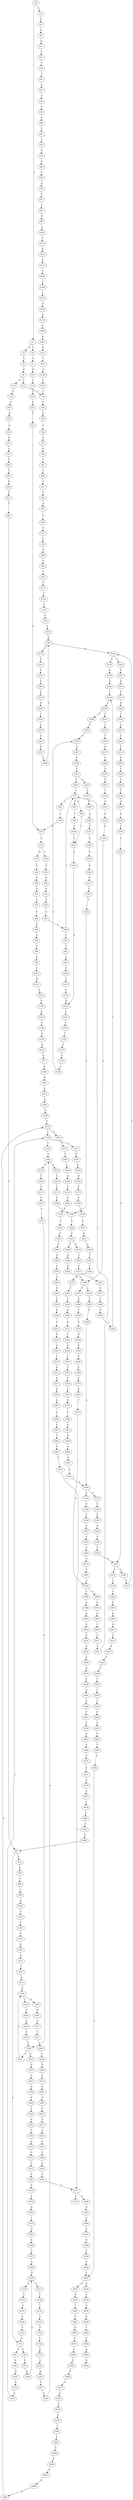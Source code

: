 strict digraph  {
	S0 -> S1 [ label = A ];
	S0 -> S2 [ label = C ];
	S1 -> S3 [ label = G ];
	S1 -> S4 [ label = T ];
	S2 -> S5 [ label = C ];
	S3 -> S6 [ label = C ];
	S4 -> S7 [ label = A ];
	S5 -> S8 [ label = A ];
	S6 -> S9 [ label = A ];
	S7 -> S10 [ label = T ];
	S8 -> S11 [ label = G ];
	S9 -> S12 [ label = T ];
	S9 -> S13 [ label = G ];
	S10 -> S14 [ label = T ];
	S11 -> S15 [ label = G ];
	S12 -> S16 [ label = T ];
	S13 -> S17 [ label = C ];
	S14 -> S18 [ label = T ];
	S15 -> S19 [ label = T ];
	S16 -> S20 [ label = T ];
	S17 -> S21 [ label = T ];
	S18 -> S22 [ label = A ];
	S19 -> S23 [ label = C ];
	S20 -> S24 [ label = G ];
	S21 -> S25 [ label = A ];
	S22 -> S26 [ label = T ];
	S23 -> S27 [ label = G ];
	S24 -> S28 [ label = T ];
	S25 -> S29 [ label = A ];
	S26 -> S30 [ label = G ];
	S27 -> S31 [ label = T ];
	S28 -> S32 [ label = C ];
	S29 -> S33 [ label = A ];
	S30 -> S34 [ label = T ];
	S31 -> S35 [ label = A ];
	S32 -> S36 [ label = G ];
	S33 -> S37 [ label = A ];
	S34 -> S38 [ label = T ];
	S34 -> S39 [ label = G ];
	S35 -> S40 [ label = G ];
	S36 -> S41 [ label = T ];
	S37 -> S42 [ label = C ];
	S38 -> S43 [ label = C ];
	S39 -> S44 [ label = A ];
	S40 -> S45 [ label = T ];
	S41 -> S46 [ label = C ];
	S42 -> S47 [ label = C ];
	S43 -> S48 [ label = G ];
	S44 -> S49 [ label = C ];
	S45 -> S50 [ label = C ];
	S46 -> S51 [ label = T ];
	S47 -> S52 [ label = G ];
	S48 -> S53 [ label = G ];
	S49 -> S54 [ label = A ];
	S50 -> S55 [ label = T ];
	S51 -> S56 [ label = T ];
	S52 -> S57 [ label = C ];
	S53 -> S58 [ label = T ];
	S54 -> S59 [ label = C ];
	S55 -> S60 [ label = T ];
	S56 -> S61 [ label = A ];
	S57 -> S62 [ label = T ];
	S58 -> S63 [ label = T ];
	S59 -> S64 [ label = T ];
	S60 -> S65 [ label = C ];
	S61 -> S66 [ label = C ];
	S62 -> S67 [ label = C ];
	S63 -> S68 [ label = T ];
	S64 -> S69 [ label = G ];
	S65 -> S70 [ label = G ];
	S66 -> S71 [ label = A ];
	S67 -> S72 [ label = C ];
	S67 -> S73 [ label = G ];
	S68 -> S74 [ label = C ];
	S68 -> S75 [ label = T ];
	S69 -> S76 [ label = A ];
	S70 -> S77 [ label = T ];
	S71 -> S78 [ label = C ];
	S72 -> S79 [ label = C ];
	S73 -> S80 [ label = G ];
	S73 -> S81 [ label = A ];
	S74 -> S82 [ label = T ];
	S75 -> S83 [ label = C ];
	S75 -> S84 [ label = A ];
	S75 -> S85 [ label = T ];
	S76 -> S86 [ label = A ];
	S77 -> S87 [ label = T ];
	S78 -> S88 [ label = G ];
	S79 -> S89 [ label = G ];
	S80 -> S90 [ label = T ];
	S81 -> S91 [ label = A ];
	S82 -> S92 [ label = T ];
	S83 -> S93 [ label = T ];
	S84 -> S94 [ label = T ];
	S85 -> S95 [ label = T ];
	S86 -> S96 [ label = G ];
	S87 -> S97 [ label = G ];
	S88 -> S98 [ label = A ];
	S89 -> S99 [ label = C ];
	S90 -> S100 [ label = A ];
	S91 -> S101 [ label = G ];
	S92 -> S102 [ label = C ];
	S93 -> S103 [ label = C ];
	S94 -> S30 [ label = G ];
	S95 -> S104 [ label = C ];
	S96 -> S105 [ label = C ];
	S97 -> S106 [ label = C ];
	S98 -> S107 [ label = C ];
	S99 -> S108 [ label = A ];
	S100 -> S109 [ label = G ];
	S101 -> S110 [ label = A ];
	S102 -> S111 [ label = T ];
	S103 -> S112 [ label = A ];
	S104 -> S93 [ label = T ];
	S105 -> S113 [ label = A ];
	S106 -> S114 [ label = C ];
	S107 -> S115 [ label = C ];
	S108 -> S116 [ label = T ];
	S109 -> S117 [ label = G ];
	S109 -> S118 [ label = C ];
	S110 -> S119 [ label = G ];
	S111 -> S120 [ label = C ];
	S112 -> S121 [ label = C ];
	S113 -> S122 [ label = A ];
	S114 -> S123 [ label = G ];
	S115 -> S124 [ label = C ];
	S116 -> S125 [ label = C ];
	S117 -> S126 [ label = C ];
	S118 -> S127 [ label = G ];
	S119 -> S128 [ label = C ];
	S120 -> S112 [ label = A ];
	S121 -> S129 [ label = G ];
	S122 -> S130 [ label = C ];
	S123 -> S131 [ label = A ];
	S124 -> S132 [ label = C ];
	S125 -> S133 [ label = C ];
	S126 -> S134 [ label = C ];
	S127 -> S135 [ label = C ];
	S128 -> S136 [ label = C ];
	S128 -> S137 [ label = A ];
	S129 -> S138 [ label = T ];
	S130 -> S139 [ label = A ];
	S131 -> S140 [ label = C ];
	S132 -> S141 [ label = A ];
	S133 -> S142 [ label = G ];
	S134 -> S143 [ label = T ];
	S135 -> S144 [ label = T ];
	S136 -> S145 [ label = G ];
	S137 -> S146 [ label = T ];
	S138 -> S147 [ label = T ];
	S139 -> S148 [ label = G ];
	S140 -> S149 [ label = G ];
	S141 -> S150 [ label = A ];
	S142 -> S151 [ label = A ];
	S143 -> S152 [ label = A ];
	S144 -> S153 [ label = C ];
	S145 -> S154 [ label = A ];
	S145 -> S155 [ label = G ];
	S146 -> S156 [ label = G ];
	S147 -> S157 [ label = C ];
	S148 -> S158 [ label = A ];
	S149 -> S159 [ label = T ];
	S150 -> S160 [ label = C ];
	S151 -> S161 [ label = G ];
	S152 -> S162 [ label = C ];
	S153 -> S73 [ label = G ];
	S154 -> S163 [ label = G ];
	S155 -> S164 [ label = T ];
	S156 -> S165 [ label = G ];
	S157 -> S166 [ label = T ];
	S158 -> S167 [ label = A ];
	S159 -> S168 [ label = A ];
	S160 -> S169 [ label = A ];
	S160 -> S170 [ label = C ];
	S161 -> S171 [ label = C ];
	S162 -> S172 [ label = G ];
	S163 -> S173 [ label = G ];
	S164 -> S174 [ label = C ];
	S165 -> S175 [ label = C ];
	S166 -> S176 [ label = G ];
	S167 -> S177 [ label = G ];
	S168 -> S178 [ label = A ];
	S169 -> S179 [ label = A ];
	S169 -> S180 [ label = T ];
	S170 -> S181 [ label = T ];
	S171 -> S182 [ label = G ];
	S172 -> S183 [ label = A ];
	S173 -> S184 [ label = T ];
	S174 -> S185 [ label = G ];
	S175 -> S186 [ label = T ];
	S176 -> S187 [ label = G ];
	S177 -> S188 [ label = A ];
	S178 -> S189 [ label = C ];
	S179 -> S190 [ label = G ];
	S180 -> S191 [ label = T ];
	S181 -> S192 [ label = C ];
	S182 -> S193 [ label = G ];
	S182 -> S194 [ label = T ];
	S183 -> S195 [ label = G ];
	S184 -> S196 [ label = T ];
	S185 -> S197 [ label = A ];
	S186 -> S198 [ label = T ];
	S187 -> S199 [ label = T ];
	S188 -> S200 [ label = A ];
	S189 -> S201 [ label = A ];
	S190 -> S202 [ label = G ];
	S191 -> S203 [ label = G ];
	S192 -> S204 [ label = T ];
	S193 -> S205 [ label = A ];
	S194 -> S206 [ label = C ];
	S195 -> S207 [ label = C ];
	S196 -> S208 [ label = G ];
	S197 -> S209 [ label = G ];
	S198 -> S210 [ label = G ];
	S199 -> S211 [ label = T ];
	S200 -> S212 [ label = A ];
	S201 -> S213 [ label = G ];
	S202 -> S214 [ label = T ];
	S203 -> S215 [ label = T ];
	S204 -> S216 [ label = A ];
	S205 -> S217 [ label = C ];
	S206 -> S218 [ label = G ];
	S207 -> S219 [ label = C ];
	S208 -> S220 [ label = T ];
	S209 -> S221 [ label = C ];
	S209 -> S222 [ label = G ];
	S210 -> S223 [ label = A ];
	S211 -> S224 [ label = T ];
	S211 -> S225 [ label = G ];
	S212 -> S226 [ label = G ];
	S213 -> S227 [ label = C ];
	S214 -> S228 [ label = T ];
	S215 -> S229 [ label = A ];
	S216 -> S230 [ label = A ];
	S217 -> S231 [ label = C ];
	S218 -> S232 [ label = A ];
	S219 -> S145 [ label = G ];
	S220 -> S233 [ label = G ];
	S220 -> S234 [ label = T ];
	S221 -> S182 [ label = G ];
	S222 -> S235 [ label = G ];
	S223 -> S236 [ label = C ];
	S224 -> S75 [ label = T ];
	S225 -> S237 [ label = A ];
	S226 -> S238 [ label = A ];
	S227 -> S239 [ label = A ];
	S228 -> S240 [ label = C ];
	S228 -> S241 [ label = A ];
	S229 -> S242 [ label = C ];
	S230 -> S243 [ label = C ];
	S231 -> S244 [ label = T ];
	S232 -> S209 [ label = G ];
	S233 -> S245 [ label = T ];
	S234 -> S246 [ label = G ];
	S235 -> S247 [ label = C ];
	S236 -> S248 [ label = T ];
	S237 -> S249 [ label = T ];
	S238 -> S250 [ label = G ];
	S239 -> S251 [ label = T ];
	S240 -> S252 [ label = T ];
	S241 -> S253 [ label = T ];
	S242 -> S254 [ label = A ];
	S243 -> S255 [ label = C ];
	S244 -> S256 [ label = T ];
	S245 -> S257 [ label = T ];
	S246 -> S258 [ label = A ];
	S247 -> S259 [ label = A ];
	S248 -> S260 [ label = C ];
	S249 -> S261 [ label = A ];
	S250 -> S128 [ label = C ];
	S250 -> S262 [ label = G ];
	S251 -> S16 [ label = T ];
	S252 -> S176 [ label = G ];
	S253 -> S263 [ label = T ];
	S254 -> S264 [ label = C ];
	S255 -> S265 [ label = C ];
	S256 -> S266 [ label = G ];
	S257 -> S267 [ label = C ];
	S258 -> S268 [ label = A ];
	S259 -> S269 [ label = C ];
	S260 -> S270 [ label = G ];
	S261 -> S271 [ label = A ];
	S262 -> S272 [ label = C ];
	S263 -> S273 [ label = G ];
	S264 -> S274 [ label = C ];
	S265 -> S275 [ label = A ];
	S266 -> S276 [ label = C ];
	S267 -> S277 [ label = A ];
	S268 -> S278 [ label = A ];
	S268 -> S279 [ label = C ];
	S269 -> S280 [ label = T ];
	S270 -> S281 [ label = A ];
	S271 -> S282 [ label = G ];
	S272 -> S283 [ label = T ];
	S273 -> S284 [ label = G ];
	S274 -> S285 [ label = A ];
	S275 -> S286 [ label = A ];
	S276 -> S287 [ label = G ];
	S277 -> S288 [ label = A ];
	S278 -> S289 [ label = A ];
	S279 -> S290 [ label = A ];
	S280 -> S291 [ label = G ];
	S281 -> S292 [ label = T ];
	S282 -> S293 [ label = G ];
	S283 -> S294 [ label = C ];
	S284 -> S295 [ label = A ];
	S285 -> S296 [ label = T ];
	S286 -> S160 [ label = C ];
	S287 -> S297 [ label = G ];
	S288 -> S298 [ label = G ];
	S289 -> S299 [ label = G ];
	S290 -> S300 [ label = C ];
	S291 -> S301 [ label = T ];
	S292 -> S302 [ label = G ];
	S293 -> S303 [ label = A ];
	S294 -> S304 [ label = A ];
	S295 -> S305 [ label = G ];
	S296 -> S306 [ label = T ];
	S297 -> S307 [ label = C ];
	S298 -> S308 [ label = G ];
	S299 -> S309 [ label = A ];
	S300 -> S310 [ label = G ];
	S301 -> S311 [ label = G ];
	S302 -> S312 [ label = G ];
	S303 -> S313 [ label = G ];
	S304 -> S314 [ label = G ];
	S305 -> S315 [ label = T ];
	S306 -> S316 [ label = C ];
	S307 -> S317 [ label = T ];
	S308 -> S214 [ label = T ];
	S309 -> S318 [ label = T ];
	S309 -> S319 [ label = A ];
	S310 -> S320 [ label = G ];
	S311 -> S321 [ label = G ];
	S312 -> S322 [ label = T ];
	S313 -> S323 [ label = G ];
	S314 -> S324 [ label = A ];
	S315 -> S325 [ label = T ];
	S316 -> S326 [ label = C ];
	S317 -> S327 [ label = A ];
	S318 -> S328 [ label = C ];
	S319 -> S329 [ label = C ];
	S320 -> S330 [ label = T ];
	S321 -> S331 [ label = C ];
	S322 -> S332 [ label = A ];
	S323 -> S333 [ label = T ];
	S324 -> S334 [ label = A ];
	S325 -> S335 [ label = G ];
	S326 -> S336 [ label = A ];
	S327 -> S337 [ label = G ];
	S328 -> S338 [ label = C ];
	S329 -> S339 [ label = C ];
	S330 -> S340 [ label = C ];
	S331 -> S341 [ label = C ];
	S332 -> S342 [ label = C ];
	S333 -> S196 [ label = T ];
	S334 -> S343 [ label = A ];
	S335 -> S344 [ label = A ];
	S336 -> S345 [ label = C ];
	S337 -> S346 [ label = C ];
	S338 -> S347 [ label = C ];
	S339 -> S348 [ label = A ];
	S340 -> S349 [ label = C ];
	S341 -> S350 [ label = C ];
	S342 -> S351 [ label = T ];
	S343 -> S352 [ label = C ];
	S344 -> S268 [ label = A ];
	S345 -> S353 [ label = C ];
	S346 -> S354 [ label = G ];
	S347 -> S355 [ label = C ];
	S348 -> S356 [ label = C ];
	S349 -> S357 [ label = C ];
	S350 -> S358 [ label = T ];
	S351 -> S359 [ label = T ];
	S352 -> S360 [ label = A ];
	S353 -> S361 [ label = A ];
	S354 -> S362 [ label = G ];
	S355 -> S363 [ label = C ];
	S356 -> S364 [ label = C ];
	S357 -> S365 [ label = G ];
	S358 -> S366 [ label = G ];
	S359 -> S367 [ label = G ];
	S360 -> S368 [ label = G ];
	S361 -> S369 [ label = A ];
	S361 -> S370 [ label = C ];
	S362 -> S371 [ label = T ];
	S363 -> S372 [ label = G ];
	S364 -> S361 [ label = A ];
	S365 -> S373 [ label = T ];
	S366 -> S374 [ label = C ];
	S367 -> S375 [ label = G ];
	S368 -> S376 [ label = T ];
	S369 -> S377 [ label = C ];
	S370 -> S378 [ label = T ];
	S371 -> S379 [ label = T ];
	S371 -> S380 [ label = G ];
	S372 -> S381 [ label = T ];
	S373 -> S382 [ label = C ];
	S374 -> S383 [ label = G ];
	S375 -> S384 [ label = T ];
	S376 -> S385 [ label = G ];
	S377 -> S169 [ label = A ];
	S378 -> S386 [ label = T ];
	S380 -> S387 [ label = A ];
	S381 -> S382 [ label = C ];
	S382 -> S388 [ label = G ];
	S382 -> S389 [ label = C ];
	S383 -> S390 [ label = G ];
	S384 -> S391 [ label = A ];
	S385 -> S392 [ label = A ];
	S386 -> S393 [ label = G ];
	S387 -> S394 [ label = A ];
	S388 -> S395 [ label = G ];
	S389 -> S396 [ label = G ];
	S390 -> S397 [ label = T ];
	S391 -> S398 [ label = A ];
	S392 -> S399 [ label = A ];
	S393 -> S400 [ label = A ];
	S394 -> S401 [ label = A ];
	S395 -> S402 [ label = G ];
	S396 -> S403 [ label = C ];
	S397 -> S404 [ label = A ];
	S398 -> S405 [ label = A ];
	S399 -> S406 [ label = G ];
	S400 -> S407 [ label = A ];
	S401 -> S408 [ label = G ];
	S402 -> S409 [ label = T ];
	S403 -> S410 [ label = C ];
	S404 -> S109 [ label = G ];
	S405 -> S411 [ label = A ];
	S406 -> S412 [ label = G ];
	S407 -> S413 [ label = T ];
	S408 -> S414 [ label = T ];
	S409 -> S415 [ label = T ];
	S410 -> S416 [ label = G ];
	S411 -> S417 [ label = G ];
	S412 -> S418 [ label = G ];
	S413 -> S419 [ label = A ];
	S414 -> S420 [ label = C ];
	S415 -> S421 [ label = T ];
	S416 -> S422 [ label = G ];
	S417 -> S309 [ label = A ];
	S418 -> S423 [ label = A ];
	S419 -> S424 [ label = A ];
	S420 -> S425 [ label = C ];
	S421 -> S75 [ label = T ];
	S422 -> S426 [ label = C ];
	S423 -> S427 [ label = C ];
	S424 -> S428 [ label = A ];
	S425 -> S429 [ label = A ];
	S425 -> S430 [ label = T ];
	S426 -> S431 [ label = A ];
	S427 -> S432 [ label = A ];
	S428 -> S433 [ label = T ];
	S429 -> S434 [ label = T ];
	S430 -> S435 [ label = G ];
	S431 -> S436 [ label = C ];
	S432 -> S437 [ label = A ];
	S433 -> S438 [ label = T ];
	S434 -> S439 [ label = C ];
	S435 -> S440 [ label = T ];
	S436 -> S441 [ label = G ];
	S437 -> S442 [ label = G ];
	S438 -> S443 [ label = T ];
	S439 -> S444 [ label = G ];
	S440 -> S445 [ label = G ];
	S441 -> S446 [ label = G ];
	S442 -> S447 [ label = A ];
	S443 -> S448 [ label = A ];
	S444 -> S449 [ label = T ];
	S445 -> S450 [ label = A ];
	S446 -> S451 [ label = C ];
	S447 -> S452 [ label = A ];
	S448 -> S453 [ label = A ];
	S449 -> S454 [ label = T ];
	S450 -> S455 [ label = G ];
	S451 -> S456 [ label = C ];
	S452 -> S457 [ label = G ];
	S453 -> S458 [ label = G ];
	S454 -> S459 [ label = A ];
	S455 -> S460 [ label = T ];
	S456 -> S461 [ label = G ];
	S457 -> S462 [ label = C ];
	S458 -> S463 [ label = T ];
	S459 -> S464 [ label = G ];
	S460 -> S465 [ label = G ];
	S461 -> S466 [ label = C ];
	S462 -> S467 [ label = G ];
	S463 -> S468 [ label = C ];
	S465 -> S469 [ label = A ];
	S466 -> S470 [ label = C ];
	S467 -> S471 [ label = G ];
	S468 -> S425 [ label = C ];
	S469 -> S472 [ label = G ];
	S470 -> S473 [ label = A ];
	S471 -> S371 [ label = T ];
	S472 -> S474 [ label = G ];
	S473 -> S475 [ label = C ];
	S474 -> S476 [ label = C ];
	S475 -> S477 [ label = C ];
	S476 -> S478 [ label = G ];
	S477 -> S479 [ label = C ];
	S478 -> S480 [ label = T ];
	S479 -> S481 [ label = G ];
	S480 -> S482 [ label = C ];
	S481 -> S483 [ label = C ];
	S482 -> S484 [ label = A ];
	S483 -> S485 [ label = T ];
	S484 -> S486 [ label = A ];
	S485 -> S67 [ label = C ];
	S486 -> S487 [ label = A ];
	S487 -> S488 [ label = G ];
	S488 -> S489 [ label = A ];
	S489 -> S250 [ label = G ];
}
